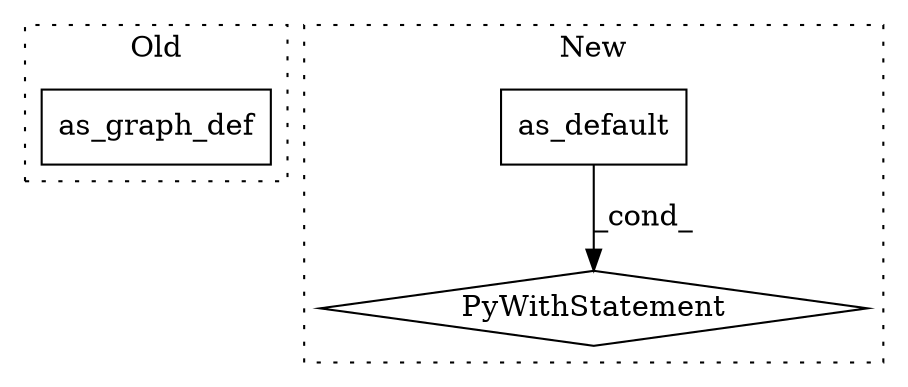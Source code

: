 digraph G {
subgraph cluster0 {
1 [label="as_graph_def" a="32" s="7310,7327" l="13,1" shape="box"];
label = "Old";
style="dotted";
}
subgraph cluster1 {
2 [label="PyWithStatement" a="104" s="7358,7382" l="10,2" shape="diamond"];
3 [label="as_default" a="32" s="7370" l="12" shape="box"];
label = "New";
style="dotted";
}
3 -> 2 [label="_cond_"];
}